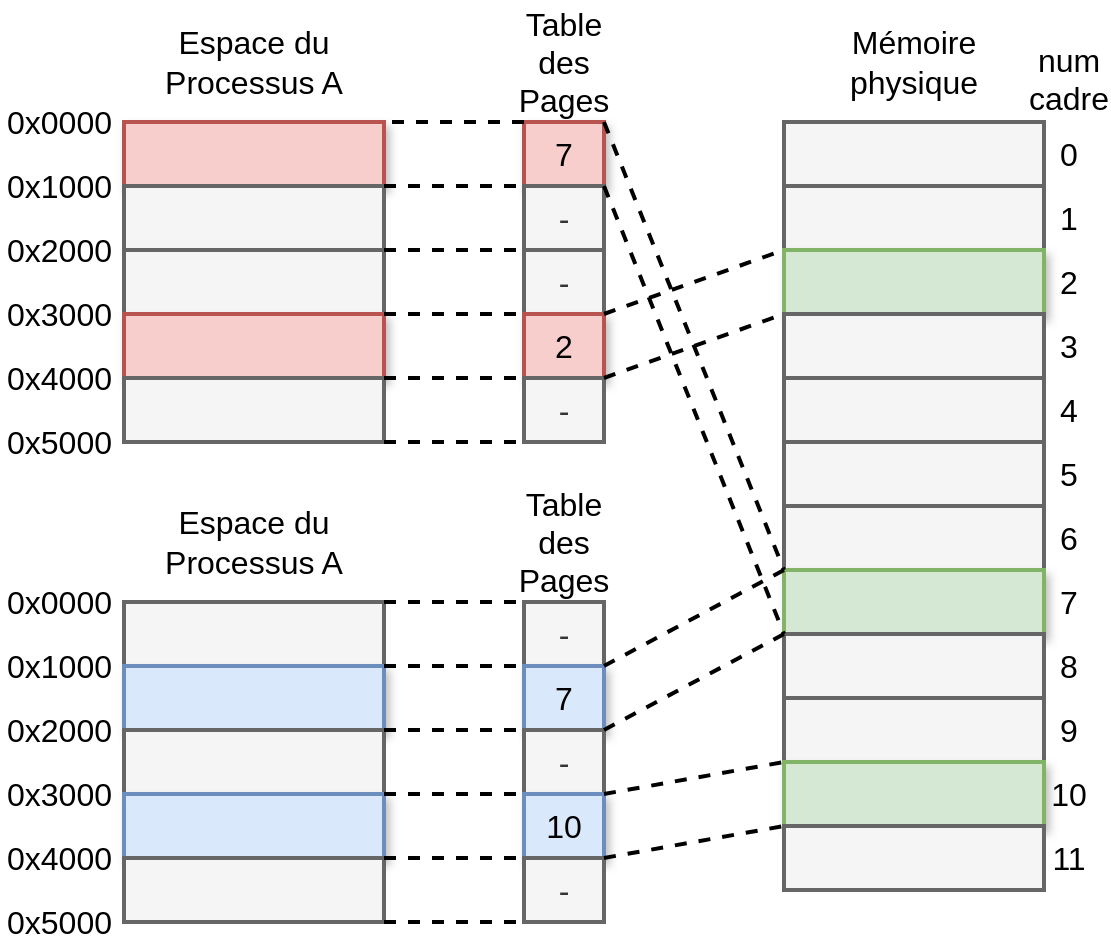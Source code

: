 <mxfile version="27.0.9">
  <diagram name="Page-1" id="-_VZkfW9rMIznKhrZrfE">
    <mxGraphModel dx="1042" dy="639" grid="1" gridSize="10" guides="1" tooltips="1" connect="1" arrows="1" fold="1" page="1" pageScale="1" pageWidth="850" pageHeight="1100" math="0" shadow="0">
      <root>
        <mxCell id="0" />
        <mxCell id="1" parent="0" />
        <mxCell id="zNZISt4Ljxx41KLlrWgS-259" value="" style="shape=table;startSize=0;container=1;collapsible=0;childLayout=tableLayout;fontSize=16;strokeColor=none;fillColor=none;strokeWidth=2;swimlaneLine=1;perimeterSpacing=0;rowLines=0;columnLines=0;swimlaneHead=1;" vertex="1" parent="1">
          <mxGeometry x="440" y="110" width="155" height="444" as="geometry" />
        </mxCell>
        <mxCell id="zNZISt4Ljxx41KLlrWgS-260" value="" style="shape=tableRow;horizontal=0;startSize=0;swimlaneHead=0;swimlaneBody=0;strokeColor=inherit;top=0;left=0;bottom=0;right=0;collapsible=0;dropTarget=0;fillColor=none;points=[[0,0.5],[1,0.5]];portConstraint=eastwest;fontSize=16;" vertex="1" parent="zNZISt4Ljxx41KLlrWgS-259">
          <mxGeometry width="155" height="60" as="geometry" />
        </mxCell>
        <mxCell id="zNZISt4Ljxx41KLlrWgS-262" value="Mémoire physique" style="shape=partialRectangle;html=1;whiteSpace=wrap;connectable=0;strokeColor=inherit;overflow=visible;fillColor=none;top=1;left=1;bottom=1;right=1;pointerEvents=1;fontSize=16;strokeWidth=2;verticalAlign=middle;" vertex="1" parent="zNZISt4Ljxx41KLlrWgS-260">
          <mxGeometry width="130" height="60" as="geometry">
            <mxRectangle width="130" height="60" as="alternateBounds" />
          </mxGeometry>
        </mxCell>
        <mxCell id="zNZISt4Ljxx41KLlrWgS-278" value="num cadre" style="shape=partialRectangle;html=1;whiteSpace=wrap;connectable=0;strokeColor=inherit;overflow=visible;fillColor=none;top=1;left=1;bottom=1;right=1;pointerEvents=1;fontSize=16;strokeWidth=2;verticalAlign=bottom;" vertex="1" parent="zNZISt4Ljxx41KLlrWgS-260">
          <mxGeometry x="130" width="25" height="60" as="geometry">
            <mxRectangle width="25" height="60" as="alternateBounds" />
          </mxGeometry>
        </mxCell>
        <mxCell id="zNZISt4Ljxx41KLlrWgS-263" value="" style="shape=tableRow;horizontal=0;startSize=0;swimlaneHead=0;swimlaneBody=0;strokeColor=inherit;top=0;left=0;bottom=0;right=0;collapsible=0;dropTarget=0;fillColor=none;portConstraint=eastwest;fontSize=16;swimlaneFillColor=none;points=[[0,0,0,0,0],[0,0.5,0,0,0],[0,1,0,0,0],[0.5,0,0,0,0],[0.5,1,0,0,0],[1,0,0,0,0],[1,0.5,0,0,0],[1,1,0,0,0]];" vertex="1" parent="zNZISt4Ljxx41KLlrWgS-259">
          <mxGeometry y="60" width="155" height="32" as="geometry" />
        </mxCell>
        <mxCell id="zNZISt4Ljxx41KLlrWgS-265" value="" style="shape=partialRectangle;html=1;whiteSpace=wrap;connectable=0;strokeColor=#666666;overflow=hidden;fillColor=#f5f5f5;top=1;left=1;bottom=1;right=1;pointerEvents=1;fontSize=16;strokeWidth=2;fontColor=#333333;" vertex="1" parent="zNZISt4Ljxx41KLlrWgS-263">
          <mxGeometry width="130" height="32" as="geometry">
            <mxRectangle width="130" height="32" as="alternateBounds" />
          </mxGeometry>
        </mxCell>
        <mxCell id="zNZISt4Ljxx41KLlrWgS-279" value="0" style="shape=partialRectangle;html=1;whiteSpace=wrap;connectable=0;strokeColor=inherit;overflow=hidden;fillColor=none;top=1;left=1;bottom=1;right=1;pointerEvents=1;fontSize=16;strokeWidth=2;" vertex="1" parent="zNZISt4Ljxx41KLlrWgS-263">
          <mxGeometry x="130" width="25" height="32" as="geometry">
            <mxRectangle width="25" height="32" as="alternateBounds" />
          </mxGeometry>
        </mxCell>
        <mxCell id="zNZISt4Ljxx41KLlrWgS-266" style="shape=tableRow;horizontal=0;startSize=0;swimlaneHead=0;swimlaneBody=0;strokeColor=inherit;top=0;left=0;bottom=0;right=0;collapsible=0;dropTarget=0;fillColor=none;portConstraint=eastwest;fontSize=16;swimlaneFillColor=none;points=[[0,0,0,0,0],[0,0.5,0,0,0],[0,1,0,0,0],[0.5,0,0,0,0],[0.5,1,0,0,0],[1,0,0,0,0],[1,0.5,0,0,0],[1,1,0,0,0]];" vertex="1" parent="zNZISt4Ljxx41KLlrWgS-259">
          <mxGeometry y="92" width="155" height="32" as="geometry" />
        </mxCell>
        <mxCell id="zNZISt4Ljxx41KLlrWgS-268" style="shape=partialRectangle;html=1;whiteSpace=wrap;connectable=0;strokeColor=#666666;overflow=hidden;fillColor=#f5f5f5;top=1;left=1;bottom=1;right=1;pointerEvents=1;fontSize=16;strokeWidth=2;fontColor=#333333;" vertex="1" parent="zNZISt4Ljxx41KLlrWgS-266">
          <mxGeometry width="130" height="32" as="geometry">
            <mxRectangle width="130" height="32" as="alternateBounds" />
          </mxGeometry>
        </mxCell>
        <mxCell id="zNZISt4Ljxx41KLlrWgS-280" value="1" style="shape=partialRectangle;html=1;whiteSpace=wrap;connectable=0;strokeColor=inherit;overflow=hidden;fillColor=none;top=1;left=1;bottom=1;right=1;pointerEvents=1;fontSize=16;strokeWidth=2;" vertex="1" parent="zNZISt4Ljxx41KLlrWgS-266">
          <mxGeometry x="130" width="25" height="32" as="geometry">
            <mxRectangle width="25" height="32" as="alternateBounds" />
          </mxGeometry>
        </mxCell>
        <mxCell id="zNZISt4Ljxx41KLlrWgS-269" style="shape=tableRow;horizontal=0;startSize=0;swimlaneHead=0;swimlaneBody=0;strokeColor=inherit;top=0;left=0;bottom=0;right=0;collapsible=0;dropTarget=0;fillColor=none;portConstraint=eastwest;fontSize=16;swimlaneFillColor=none;points=[[0,0,0,0,0],[0,0.5,0,0,0],[0,1,0,0,0],[0.5,0,0,0,0],[0.5,1,0,0,0],[1,0,0,0,0],[1,0.5,0,0,0],[1,1,0,0,0]];" vertex="1" parent="zNZISt4Ljxx41KLlrWgS-259">
          <mxGeometry y="124" width="155" height="32" as="geometry" />
        </mxCell>
        <mxCell id="zNZISt4Ljxx41KLlrWgS-271" style="shape=partialRectangle;html=1;whiteSpace=wrap;connectable=0;strokeColor=#82b366;overflow=hidden;fillColor=#d5e8d4;top=1;left=1;bottom=1;right=1;pointerEvents=1;fontSize=16;strokeWidth=2;shadow=1;" vertex="1" parent="zNZISt4Ljxx41KLlrWgS-269">
          <mxGeometry width="130" height="32" as="geometry">
            <mxRectangle width="130" height="32" as="alternateBounds" />
          </mxGeometry>
        </mxCell>
        <mxCell id="zNZISt4Ljxx41KLlrWgS-281" value="2" style="shape=partialRectangle;html=1;whiteSpace=wrap;connectable=0;strokeColor=inherit;overflow=hidden;fillColor=none;top=1;left=1;bottom=1;right=1;pointerEvents=1;fontSize=16;strokeWidth=2;" vertex="1" parent="zNZISt4Ljxx41KLlrWgS-269">
          <mxGeometry x="130" width="25" height="32" as="geometry">
            <mxRectangle width="25" height="32" as="alternateBounds" />
          </mxGeometry>
        </mxCell>
        <mxCell id="zNZISt4Ljxx41KLlrWgS-272" style="shape=tableRow;horizontal=0;startSize=0;swimlaneHead=0;swimlaneBody=0;strokeColor=inherit;top=0;left=0;bottom=0;right=0;collapsible=0;dropTarget=0;fillColor=none;portConstraint=eastwest;fontSize=16;swimlaneFillColor=none;points=[[0,0,0,0,0],[0,0.5,0,0,0],[0,1,0,0,0],[0.5,0,0,0,0],[0.5,1,0,0,0],[1,0,0,0,0],[1,0.5,0,0,0],[1,1,0,0,0]];" vertex="1" parent="zNZISt4Ljxx41KLlrWgS-259">
          <mxGeometry y="156" width="155" height="32" as="geometry" />
        </mxCell>
        <mxCell id="zNZISt4Ljxx41KLlrWgS-274" style="shape=partialRectangle;html=1;whiteSpace=wrap;connectable=0;strokeColor=#666666;overflow=hidden;fillColor=#f5f5f5;top=1;left=1;bottom=1;right=1;pointerEvents=1;fontSize=16;strokeWidth=2;fontColor=#333333;" vertex="1" parent="zNZISt4Ljxx41KLlrWgS-272">
          <mxGeometry width="130" height="32" as="geometry">
            <mxRectangle width="130" height="32" as="alternateBounds" />
          </mxGeometry>
        </mxCell>
        <mxCell id="zNZISt4Ljxx41KLlrWgS-282" value="3" style="shape=partialRectangle;html=1;whiteSpace=wrap;connectable=0;strokeColor=inherit;overflow=hidden;fillColor=none;top=1;left=1;bottom=1;right=1;pointerEvents=1;fontSize=16;strokeWidth=2;" vertex="1" parent="zNZISt4Ljxx41KLlrWgS-272">
          <mxGeometry x="130" width="25" height="32" as="geometry">
            <mxRectangle width="25" height="32" as="alternateBounds" />
          </mxGeometry>
        </mxCell>
        <mxCell id="zNZISt4Ljxx41KLlrWgS-296" style="shape=tableRow;horizontal=0;startSize=0;swimlaneHead=0;swimlaneBody=0;strokeColor=inherit;top=0;left=0;bottom=0;right=0;collapsible=0;dropTarget=0;fillColor=none;portConstraint=eastwest;fontSize=16;swimlaneFillColor=none;points=[[0,0,0,0,0],[0,0.5,0,0,0],[0,1,0,0,0],[0.5,0,0,0,0],[0.5,1,0,0,0],[1,0,0,0,0],[1,0.5,0,0,0],[1,1,0,0,0]];" vertex="1" parent="zNZISt4Ljxx41KLlrWgS-259">
          <mxGeometry y="188" width="155" height="32" as="geometry" />
        </mxCell>
        <mxCell id="zNZISt4Ljxx41KLlrWgS-297" style="shape=partialRectangle;html=1;whiteSpace=wrap;connectable=0;strokeColor=#666666;overflow=hidden;fillColor=#f5f5f5;top=1;left=1;bottom=1;right=1;pointerEvents=1;fontSize=16;strokeWidth=2;fontColor=#333333;" vertex="1" parent="zNZISt4Ljxx41KLlrWgS-296">
          <mxGeometry width="130" height="32" as="geometry">
            <mxRectangle width="130" height="32" as="alternateBounds" />
          </mxGeometry>
        </mxCell>
        <mxCell id="zNZISt4Ljxx41KLlrWgS-298" value="4" style="shape=partialRectangle;html=1;whiteSpace=wrap;connectable=0;strokeColor=inherit;overflow=hidden;fillColor=none;top=1;left=1;bottom=1;right=1;pointerEvents=1;fontSize=16;strokeWidth=2;" vertex="1" parent="zNZISt4Ljxx41KLlrWgS-296">
          <mxGeometry x="130" width="25" height="32" as="geometry">
            <mxRectangle width="25" height="32" as="alternateBounds" />
          </mxGeometry>
        </mxCell>
        <mxCell id="zNZISt4Ljxx41KLlrWgS-293" style="shape=tableRow;horizontal=0;startSize=0;swimlaneHead=0;swimlaneBody=0;strokeColor=inherit;top=0;left=0;bottom=0;right=0;collapsible=0;dropTarget=0;fillColor=none;portConstraint=eastwest;fontSize=16;swimlaneFillColor=none;points=[[0,0,0,0,0],[0,0.5,0,0,0],[0,1,0,0,0],[0.5,0,0,0,0],[0.5,1,0,0,0],[1,0,0,0,0],[1,0.5,0,0,0],[1,1,0,0,0]];" vertex="1" parent="zNZISt4Ljxx41KLlrWgS-259">
          <mxGeometry y="220" width="155" height="32" as="geometry" />
        </mxCell>
        <mxCell id="zNZISt4Ljxx41KLlrWgS-294" style="shape=partialRectangle;html=1;whiteSpace=wrap;connectable=0;strokeColor=#666666;overflow=hidden;fillColor=#f5f5f5;top=1;left=1;bottom=1;right=1;pointerEvents=1;fontSize=16;strokeWidth=2;fontColor=#333333;" vertex="1" parent="zNZISt4Ljxx41KLlrWgS-293">
          <mxGeometry width="130" height="32" as="geometry">
            <mxRectangle width="130" height="32" as="alternateBounds" />
          </mxGeometry>
        </mxCell>
        <mxCell id="zNZISt4Ljxx41KLlrWgS-295" value="5" style="shape=partialRectangle;html=1;whiteSpace=wrap;connectable=0;strokeColor=inherit;overflow=hidden;fillColor=none;top=1;left=1;bottom=1;right=1;pointerEvents=1;fontSize=16;strokeWidth=2;" vertex="1" parent="zNZISt4Ljxx41KLlrWgS-293">
          <mxGeometry x="130" width="25" height="32" as="geometry">
            <mxRectangle width="25" height="32" as="alternateBounds" />
          </mxGeometry>
        </mxCell>
        <mxCell id="zNZISt4Ljxx41KLlrWgS-290" style="shape=tableRow;horizontal=0;startSize=0;swimlaneHead=0;swimlaneBody=0;strokeColor=inherit;top=0;left=0;bottom=0;right=0;collapsible=0;dropTarget=0;fillColor=none;portConstraint=eastwest;fontSize=16;swimlaneFillColor=none;points=[[0,0,0,0,0],[0,0.5,0,0,0],[0,1,0,0,0],[0.5,0,0,0,0],[0.5,1,0,0,0],[1,0,0,0,0],[1,0.5,0,0,0],[1,1,0,0,0]];" vertex="1" parent="zNZISt4Ljxx41KLlrWgS-259">
          <mxGeometry y="252" width="155" height="32" as="geometry" />
        </mxCell>
        <mxCell id="zNZISt4Ljxx41KLlrWgS-291" style="shape=partialRectangle;html=1;whiteSpace=wrap;connectable=0;strokeColor=#666666;overflow=hidden;fillColor=#f5f5f5;top=1;left=1;bottom=1;right=1;pointerEvents=1;fontSize=16;strokeWidth=2;fontColor=#333333;" vertex="1" parent="zNZISt4Ljxx41KLlrWgS-290">
          <mxGeometry width="130" height="32" as="geometry">
            <mxRectangle width="130" height="32" as="alternateBounds" />
          </mxGeometry>
        </mxCell>
        <mxCell id="zNZISt4Ljxx41KLlrWgS-292" value="6" style="shape=partialRectangle;html=1;whiteSpace=wrap;connectable=0;strokeColor=inherit;overflow=hidden;fillColor=none;top=1;left=1;bottom=1;right=1;pointerEvents=1;fontSize=16;strokeWidth=2;" vertex="1" parent="zNZISt4Ljxx41KLlrWgS-290">
          <mxGeometry x="130" width="25" height="32" as="geometry">
            <mxRectangle width="25" height="32" as="alternateBounds" />
          </mxGeometry>
        </mxCell>
        <mxCell id="zNZISt4Ljxx41KLlrWgS-287" style="shape=tableRow;horizontal=0;startSize=0;swimlaneHead=0;swimlaneBody=0;strokeColor=inherit;top=0;left=0;bottom=0;right=0;collapsible=0;dropTarget=0;fillColor=none;portConstraint=eastwest;fontSize=16;swimlaneFillColor=none;points=[[0,0,0,0,0],[0,0.5,0,0,0],[0,1,0,0,0],[0.5,0,0,0,0],[0.5,1,0,0,0],[1,0,0,0,0],[1,0.5,0,0,0],[1,1,0,0,0]];" vertex="1" parent="zNZISt4Ljxx41KLlrWgS-259">
          <mxGeometry y="284" width="155" height="32" as="geometry" />
        </mxCell>
        <mxCell id="zNZISt4Ljxx41KLlrWgS-288" style="shape=partialRectangle;html=1;whiteSpace=wrap;connectable=0;strokeColor=#82b366;overflow=hidden;fillColor=#d5e8d4;top=1;left=1;bottom=1;right=1;pointerEvents=1;fontSize=16;strokeWidth=2;shadow=1;" vertex="1" parent="zNZISt4Ljxx41KLlrWgS-287">
          <mxGeometry width="130" height="32" as="geometry">
            <mxRectangle width="130" height="32" as="alternateBounds" />
          </mxGeometry>
        </mxCell>
        <mxCell id="zNZISt4Ljxx41KLlrWgS-289" value="7" style="shape=partialRectangle;html=1;whiteSpace=wrap;connectable=0;strokeColor=inherit;overflow=hidden;fillColor=none;top=1;left=1;bottom=1;right=1;pointerEvents=1;fontSize=16;strokeWidth=2;" vertex="1" parent="zNZISt4Ljxx41KLlrWgS-287">
          <mxGeometry x="130" width="25" height="32" as="geometry">
            <mxRectangle width="25" height="32" as="alternateBounds" />
          </mxGeometry>
        </mxCell>
        <mxCell id="zNZISt4Ljxx41KLlrWgS-284" style="shape=tableRow;horizontal=0;startSize=0;swimlaneHead=0;swimlaneBody=0;strokeColor=inherit;top=0;left=0;bottom=0;right=0;collapsible=0;dropTarget=0;fillColor=none;portConstraint=eastwest;fontSize=16;swimlaneFillColor=none;points=[[0,0,0,0,0],[0,0.5,0,0,0],[0,1,0,0,0],[0.5,0,0,0,0],[0.5,1,0,0,0],[1,0,0,0,0],[1,0.5,0,0,0],[1,1,0,0,0]];" vertex="1" parent="zNZISt4Ljxx41KLlrWgS-259">
          <mxGeometry y="316" width="155" height="32" as="geometry" />
        </mxCell>
        <mxCell id="zNZISt4Ljxx41KLlrWgS-285" style="shape=partialRectangle;html=1;whiteSpace=wrap;connectable=0;strokeColor=#666666;overflow=hidden;fillColor=#f5f5f5;top=1;left=1;bottom=1;right=1;pointerEvents=1;fontSize=16;strokeWidth=2;fontColor=#333333;" vertex="1" parent="zNZISt4Ljxx41KLlrWgS-284">
          <mxGeometry width="130" height="32" as="geometry">
            <mxRectangle width="130" height="32" as="alternateBounds" />
          </mxGeometry>
        </mxCell>
        <mxCell id="zNZISt4Ljxx41KLlrWgS-286" value="8" style="shape=partialRectangle;html=1;whiteSpace=wrap;connectable=0;strokeColor=inherit;overflow=hidden;fillColor=none;top=1;left=1;bottom=1;right=1;pointerEvents=1;fontSize=16;strokeWidth=2;" vertex="1" parent="zNZISt4Ljxx41KLlrWgS-284">
          <mxGeometry x="130" width="25" height="32" as="geometry">
            <mxRectangle width="25" height="32" as="alternateBounds" />
          </mxGeometry>
        </mxCell>
        <mxCell id="zNZISt4Ljxx41KLlrWgS-275" style="shape=tableRow;horizontal=0;startSize=0;swimlaneHead=0;swimlaneBody=0;strokeColor=inherit;top=0;left=0;bottom=0;right=0;collapsible=0;dropTarget=0;fillColor=none;portConstraint=eastwest;fontSize=16;swimlaneFillColor=none;points=[[0,0,0,0,0],[0,0.5,0,0,0],[0,1,0,0,0],[0.5,0,0,0,0],[0.5,1,0,0,0],[1,0,0,0,0],[1,0.5,0,0,0],[1,1,0,0,0]];" vertex="1" parent="zNZISt4Ljxx41KLlrWgS-259">
          <mxGeometry y="348" width="155" height="32" as="geometry" />
        </mxCell>
        <mxCell id="zNZISt4Ljxx41KLlrWgS-277" style="shape=partialRectangle;html=1;whiteSpace=wrap;connectable=0;strokeColor=#666666;overflow=hidden;fillColor=#f5f5f5;top=1;left=1;bottom=1;right=1;pointerEvents=1;fontSize=16;strokeWidth=2;fontColor=#333333;" vertex="1" parent="zNZISt4Ljxx41KLlrWgS-275">
          <mxGeometry width="130" height="32" as="geometry">
            <mxRectangle width="130" height="32" as="alternateBounds" />
          </mxGeometry>
        </mxCell>
        <mxCell id="zNZISt4Ljxx41KLlrWgS-283" value="9" style="shape=partialRectangle;html=1;whiteSpace=wrap;connectable=0;strokeColor=inherit;overflow=hidden;fillColor=none;top=1;left=1;bottom=1;right=1;pointerEvents=1;fontSize=16;strokeWidth=2;" vertex="1" parent="zNZISt4Ljxx41KLlrWgS-275">
          <mxGeometry x="130" width="25" height="32" as="geometry">
            <mxRectangle width="25" height="32" as="alternateBounds" />
          </mxGeometry>
        </mxCell>
        <mxCell id="zNZISt4Ljxx41KLlrWgS-305" style="shape=tableRow;horizontal=0;startSize=0;swimlaneHead=0;swimlaneBody=0;strokeColor=inherit;top=0;left=0;bottom=0;right=0;collapsible=0;dropTarget=0;fillColor=none;portConstraint=eastwest;fontSize=16;swimlaneFillColor=none;points=[[0,0,0,0,0],[0,0.5,0,0,0],[0,1,0,0,0],[0.5,0,0,0,0],[0.5,1,0,0,0],[1,0,0,0,0],[1,0.5,0,0,0],[1,1,0,0,0]];" vertex="1" parent="zNZISt4Ljxx41KLlrWgS-259">
          <mxGeometry y="380" width="155" height="32" as="geometry" />
        </mxCell>
        <mxCell id="zNZISt4Ljxx41KLlrWgS-306" style="shape=partialRectangle;html=1;whiteSpace=wrap;connectable=0;strokeColor=#82b366;overflow=hidden;fillColor=#d5e8d4;top=1;left=1;bottom=1;right=1;pointerEvents=1;fontSize=16;strokeWidth=2;shadow=1;" vertex="1" parent="zNZISt4Ljxx41KLlrWgS-305">
          <mxGeometry width="130" height="32" as="geometry">
            <mxRectangle width="130" height="32" as="alternateBounds" />
          </mxGeometry>
        </mxCell>
        <mxCell id="zNZISt4Ljxx41KLlrWgS-307" value="10" style="shape=partialRectangle;html=1;whiteSpace=wrap;connectable=0;strokeColor=inherit;overflow=hidden;fillColor=none;top=1;left=1;bottom=1;right=1;pointerEvents=1;fontSize=16;strokeWidth=2;" vertex="1" parent="zNZISt4Ljxx41KLlrWgS-305">
          <mxGeometry x="130" width="25" height="32" as="geometry">
            <mxRectangle width="25" height="32" as="alternateBounds" />
          </mxGeometry>
        </mxCell>
        <mxCell id="zNZISt4Ljxx41KLlrWgS-302" style="shape=tableRow;horizontal=0;startSize=0;swimlaneHead=0;swimlaneBody=0;strokeColor=inherit;top=0;left=0;bottom=0;right=0;collapsible=0;dropTarget=0;fillColor=none;portConstraint=eastwest;fontSize=16;swimlaneFillColor=none;points=[[0,0,0,0,0],[0,0.5,0,0,0],[0,1,0,0,0],[0.5,0,0,0,0],[0.5,1,0,0,0],[1,0,0,0,0],[1,0.5,0,0,0],[1,1,0,0,0]];" vertex="1" parent="zNZISt4Ljxx41KLlrWgS-259">
          <mxGeometry y="412" width="155" height="32" as="geometry" />
        </mxCell>
        <mxCell id="zNZISt4Ljxx41KLlrWgS-303" style="shape=partialRectangle;html=1;whiteSpace=wrap;connectable=0;strokeColor=#666666;overflow=hidden;fillColor=#f5f5f5;top=1;left=1;bottom=1;right=1;pointerEvents=1;fontSize=16;strokeWidth=2;fontColor=#333333;" vertex="1" parent="zNZISt4Ljxx41KLlrWgS-302">
          <mxGeometry width="130" height="32" as="geometry">
            <mxRectangle width="130" height="32" as="alternateBounds" />
          </mxGeometry>
        </mxCell>
        <mxCell id="zNZISt4Ljxx41KLlrWgS-304" value="11" style="shape=partialRectangle;html=1;whiteSpace=wrap;connectable=0;strokeColor=inherit;overflow=hidden;fillColor=none;top=1;left=1;bottom=1;right=1;pointerEvents=1;fontSize=16;strokeWidth=2;" vertex="1" parent="zNZISt4Ljxx41KLlrWgS-302">
          <mxGeometry x="130" width="25" height="32" as="geometry">
            <mxRectangle width="25" height="32" as="alternateBounds" />
          </mxGeometry>
        </mxCell>
        <mxCell id="zNZISt4Ljxx41KLlrWgS-308" value="" style="shape=table;startSize=0;container=1;collapsible=0;childLayout=tableLayout;fontSize=16;strokeColor=none;fillColor=default;strokeWidth=2;swimlaneLine=1;perimeterSpacing=0;rowLines=0;columnLines=0;swimlaneHead=1;fillStyle=cross-hatch;" vertex="1" parent="1">
          <mxGeometry x="50" y="350" width="190" height="220" as="geometry" />
        </mxCell>
        <mxCell id="zNZISt4Ljxx41KLlrWgS-309" value="" style="shape=tableRow;horizontal=0;startSize=0;swimlaneHead=0;swimlaneBody=0;strokeColor=inherit;top=0;left=0;bottom=0;right=0;collapsible=0;dropTarget=0;fillColor=none;points=[[0,0.5],[1,0.5]];portConstraint=eastwest;fontSize=16;" vertex="1" parent="zNZISt4Ljxx41KLlrWgS-308">
          <mxGeometry width="190" height="60" as="geometry" />
        </mxCell>
        <mxCell id="zNZISt4Ljxx41KLlrWgS-310" value="0x0000" style="shape=partialRectangle;html=1;whiteSpace=wrap;connectable=0;strokeColor=inherit;overflow=hidden;fillColor=none;top=1;left=1;bottom=1;right=1;pointerEvents=1;fontSize=16;strokeWidth=12;shadow=0;expand=1;verticalAlign=bottom;align=right;spacingBottom=-10;spacing=0;spacingRight=6;" vertex="1" parent="zNZISt4Ljxx41KLlrWgS-309">
          <mxGeometry width="60" height="60" as="geometry">
            <mxRectangle width="60" height="60" as="alternateBounds" />
          </mxGeometry>
        </mxCell>
        <mxCell id="zNZISt4Ljxx41KLlrWgS-311" value="Espace du Processus A" style="shape=partialRectangle;html=1;whiteSpace=wrap;connectable=0;strokeColor=inherit;overflow=visible;fillColor=none;top=1;left=1;bottom=1;right=1;pointerEvents=1;fontSize=16;strokeWidth=2;verticalAlign=middle;" vertex="1" parent="zNZISt4Ljxx41KLlrWgS-309">
          <mxGeometry x="60" width="130" height="60" as="geometry">
            <mxRectangle width="130" height="60" as="alternateBounds" />
          </mxGeometry>
        </mxCell>
        <mxCell id="zNZISt4Ljxx41KLlrWgS-312" value="" style="shape=tableRow;horizontal=0;startSize=0;swimlaneHead=0;swimlaneBody=0;strokeColor=inherit;top=0;left=0;bottom=0;right=0;collapsible=0;dropTarget=0;fillColor=none;portConstraint=eastwest;fontSize=16;swimlaneFillColor=none;points=[[0,0,0,0,0],[0,0.5,0,0,0],[0,1,0,0,0],[0.5,0,0,0,0],[0.5,1,0,0,0],[1,0,0,0,0],[1,0.5,0,0,0],[1,1,0,0,0]];" vertex="1" parent="zNZISt4Ljxx41KLlrWgS-308">
          <mxGeometry y="60" width="190" height="32" as="geometry" />
        </mxCell>
        <mxCell id="zNZISt4Ljxx41KLlrWgS-313" value="0x1000" style="shape=partialRectangle;html=1;whiteSpace=wrap;connectable=0;strokeColor=default;overflow=hidden;fillColor=none;top=0;left=0;bottom=0;right=0;pointerEvents=1;fontSize=16;strokeWidth=3;align=right;verticalAlign=bottom;spacing=0;spacingRight=6;spacingBottom=-10;" vertex="1" parent="zNZISt4Ljxx41KLlrWgS-312">
          <mxGeometry width="60" height="32" as="geometry">
            <mxRectangle width="60" height="32" as="alternateBounds" />
          </mxGeometry>
        </mxCell>
        <mxCell id="zNZISt4Ljxx41KLlrWgS-314" value="" style="shape=partialRectangle;html=1;whiteSpace=wrap;connectable=0;strokeColor=#666666;overflow=hidden;fillColor=#f5f5f5;top=1;left=1;bottom=1;right=1;pointerEvents=1;fontSize=16;strokeWidth=2;fontColor=#333333;" vertex="1" parent="zNZISt4Ljxx41KLlrWgS-312">
          <mxGeometry x="60" width="130" height="32" as="geometry">
            <mxRectangle width="130" height="32" as="alternateBounds" />
          </mxGeometry>
        </mxCell>
        <mxCell id="zNZISt4Ljxx41KLlrWgS-315" style="shape=tableRow;horizontal=0;startSize=0;swimlaneHead=0;swimlaneBody=0;strokeColor=inherit;top=0;left=0;bottom=0;right=0;collapsible=0;dropTarget=0;fillColor=none;portConstraint=eastwest;fontSize=16;swimlaneFillColor=none;points=[[0,0,0,0,0],[0,0.5,0,0,0],[0,1,0,0,0],[0.5,0,0,0,0],[0.5,1,0,0,0],[1,0,0,0,0],[1,0.5,0,0,0],[1,1,0,0,0]];" vertex="1" parent="zNZISt4Ljxx41KLlrWgS-308">
          <mxGeometry y="92" width="190" height="32" as="geometry" />
        </mxCell>
        <mxCell id="zNZISt4Ljxx41KLlrWgS-316" value="0x2000" style="shape=partialRectangle;html=1;whiteSpace=wrap;connectable=0;strokeColor=default;overflow=hidden;fillColor=none;top=0;left=0;bottom=0;right=0;pointerEvents=1;fontSize=16;strokeWidth=3;align=right;verticalAlign=bottom;spacing=0;spacingRight=6;spacingBottom=-10;" vertex="1" parent="zNZISt4Ljxx41KLlrWgS-315">
          <mxGeometry width="60" height="32" as="geometry">
            <mxRectangle width="60" height="32" as="alternateBounds" />
          </mxGeometry>
        </mxCell>
        <mxCell id="zNZISt4Ljxx41KLlrWgS-317" style="shape=partialRectangle;html=1;whiteSpace=wrap;connectable=0;strokeColor=#6c8ebf;overflow=hidden;fillColor=#dae8fc;top=1;left=1;bottom=1;right=1;pointerEvents=1;fontSize=16;strokeWidth=2;fillStyle=auto;comic=0;shadow=1;" vertex="1" parent="zNZISt4Ljxx41KLlrWgS-315">
          <mxGeometry x="60" width="130" height="32" as="geometry">
            <mxRectangle width="130" height="32" as="alternateBounds" />
          </mxGeometry>
        </mxCell>
        <mxCell id="zNZISt4Ljxx41KLlrWgS-318" style="shape=tableRow;horizontal=0;startSize=0;swimlaneHead=0;swimlaneBody=0;strokeColor=inherit;top=0;left=0;bottom=0;right=0;collapsible=0;dropTarget=0;fillColor=none;portConstraint=eastwest;fontSize=16;swimlaneFillColor=none;points=[[0,0,0,0,0],[0,0.5,0,0,0],[0,1,0,0,0],[0.5,0,0,0,0],[0.5,1,0,0,0],[1,0,0,0,0],[1,0.5,0,0,0],[1,1,0,0,0]];" vertex="1" parent="zNZISt4Ljxx41KLlrWgS-308">
          <mxGeometry y="124" width="190" height="32" as="geometry" />
        </mxCell>
        <mxCell id="zNZISt4Ljxx41KLlrWgS-319" value="0x3000" style="shape=partialRectangle;html=1;whiteSpace=wrap;connectable=0;strokeColor=default;overflow=hidden;fillColor=none;top=0;left=0;bottom=0;right=0;pointerEvents=1;fontSize=16;strokeWidth=3;align=right;verticalAlign=bottom;spacing=0;spacingRight=6;spacingBottom=-10;" vertex="1" parent="zNZISt4Ljxx41KLlrWgS-318">
          <mxGeometry width="60" height="32" as="geometry">
            <mxRectangle width="60" height="32" as="alternateBounds" />
          </mxGeometry>
        </mxCell>
        <mxCell id="zNZISt4Ljxx41KLlrWgS-320" style="shape=partialRectangle;html=1;whiteSpace=wrap;connectable=0;strokeColor=#666666;overflow=hidden;fillColor=#f5f5f5;top=1;left=1;bottom=1;right=1;pointerEvents=1;fontSize=16;strokeWidth=2;fontColor=#333333;" vertex="1" parent="zNZISt4Ljxx41KLlrWgS-318">
          <mxGeometry x="60" width="130" height="32" as="geometry">
            <mxRectangle width="130" height="32" as="alternateBounds" />
          </mxGeometry>
        </mxCell>
        <mxCell id="zNZISt4Ljxx41KLlrWgS-321" style="shape=tableRow;horizontal=0;startSize=0;swimlaneHead=0;swimlaneBody=0;strokeColor=inherit;top=0;left=0;bottom=0;right=0;collapsible=0;dropTarget=0;fillColor=none;portConstraint=eastwest;fontSize=16;swimlaneFillColor=none;points=[[0,0,0,0,0],[0,0.5,0,0,0],[0,1,0,0,0],[0.5,0,0,0,0],[0.5,1,0,0,0],[1,0,0,0,0],[1,0.5,0,0,0],[1,1,0,0,0]];" vertex="1" parent="zNZISt4Ljxx41KLlrWgS-308">
          <mxGeometry y="156" width="190" height="32" as="geometry" />
        </mxCell>
        <mxCell id="zNZISt4Ljxx41KLlrWgS-322" value="0x4000" style="shape=partialRectangle;html=1;whiteSpace=wrap;connectable=0;strokeColor=default;overflow=hidden;fillColor=none;top=0;left=0;bottom=0;right=0;pointerEvents=1;fontSize=16;strokeWidth=3;align=right;verticalAlign=bottom;spacing=0;spacingRight=6;spacingBottom=-10;" vertex="1" parent="zNZISt4Ljxx41KLlrWgS-321">
          <mxGeometry width="60" height="32" as="geometry">
            <mxRectangle width="60" height="32" as="alternateBounds" />
          </mxGeometry>
        </mxCell>
        <mxCell id="zNZISt4Ljxx41KLlrWgS-323" style="shape=partialRectangle;html=1;whiteSpace=wrap;connectable=0;strokeColor=#6c8ebf;overflow=hidden;fillColor=#dae8fc;top=1;left=1;bottom=1;right=1;pointerEvents=1;fontSize=16;strokeWidth=2;shadow=1;" vertex="1" parent="zNZISt4Ljxx41KLlrWgS-321">
          <mxGeometry x="60" width="130" height="32" as="geometry">
            <mxRectangle width="130" height="32" as="alternateBounds" />
          </mxGeometry>
        </mxCell>
        <mxCell id="zNZISt4Ljxx41KLlrWgS-324" style="shape=tableRow;horizontal=0;startSize=0;swimlaneHead=0;swimlaneBody=0;strokeColor=inherit;top=0;left=0;bottom=0;right=0;collapsible=0;dropTarget=0;fillColor=none;portConstraint=eastwest;fontSize=16;swimlaneFillColor=none;points=[[0,0,0,0,0],[0,0.5,0,0,0],[0,1,0,0,0],[0.5,0,0,0,0],[0.5,1,0,0,0],[1,0,0,0,0],[1,0.5,0,0,0],[1,1,0,0,0]];" vertex="1" parent="zNZISt4Ljxx41KLlrWgS-308">
          <mxGeometry y="188" width="190" height="32" as="geometry" />
        </mxCell>
        <mxCell id="zNZISt4Ljxx41KLlrWgS-325" value="0x5000" style="shape=partialRectangle;html=1;whiteSpace=wrap;connectable=0;strokeColor=default;overflow=hidden;fillColor=none;top=0;left=0;bottom=0;right=0;pointerEvents=1;fontSize=16;strokeWidth=3;align=right;verticalAlign=bottom;spacing=0;spacingRight=6;spacingBottom=-10;" vertex="1" parent="zNZISt4Ljxx41KLlrWgS-324">
          <mxGeometry width="60" height="32" as="geometry">
            <mxRectangle width="60" height="32" as="alternateBounds" />
          </mxGeometry>
        </mxCell>
        <mxCell id="zNZISt4Ljxx41KLlrWgS-326" style="shape=partialRectangle;html=1;whiteSpace=wrap;connectable=0;strokeColor=#666666;overflow=hidden;fillColor=#f5f5f5;top=1;left=1;bottom=1;right=1;pointerEvents=1;fontSize=16;strokeWidth=2;fontColor=#333333;" vertex="1" parent="zNZISt4Ljxx41KLlrWgS-324">
          <mxGeometry x="60" width="130" height="32" as="geometry">
            <mxRectangle width="130" height="32" as="alternateBounds" />
          </mxGeometry>
        </mxCell>
        <mxCell id="zNZISt4Ljxx41KLlrWgS-327" value="" style="shape=table;startSize=0;container=1;collapsible=0;childLayout=tableLayout;fontSize=16;strokeColor=none;fillColor=none;strokeWidth=2;swimlaneLine=1;perimeterSpacing=0;rowLines=0;columnLines=0;swimlaneHead=1;shadow=1;" vertex="1" parent="1">
          <mxGeometry x="310" y="350" width="40" height="220" as="geometry" />
        </mxCell>
        <mxCell id="zNZISt4Ljxx41KLlrWgS-328" value="" style="shape=tableRow;horizontal=0;startSize=0;swimlaneHead=0;swimlaneBody=0;strokeColor=inherit;top=0;left=0;bottom=0;right=0;collapsible=0;dropTarget=0;fillColor=none;points=[[0,0.5],[1,0.5]];portConstraint=eastwest;fontSize=16;" vertex="1" parent="zNZISt4Ljxx41KLlrWgS-327">
          <mxGeometry width="40" height="60" as="geometry" />
        </mxCell>
        <mxCell id="zNZISt4Ljxx41KLlrWgS-329" value="Table des Pages" style="shape=partialRectangle;connectable=0;strokeColor=inherit;overflow=visible;fillColor=none;top=1;left=1;bottom=1;right=1;pointerEvents=1;fontSize=16;strokeWidth=2;whiteSpace=wrap;html=1;verticalAlign=middle;" vertex="1" parent="zNZISt4Ljxx41KLlrWgS-328">
          <mxGeometry width="40" height="60" as="geometry">
            <mxRectangle width="40" height="60" as="alternateBounds" />
          </mxGeometry>
        </mxCell>
        <mxCell id="zNZISt4Ljxx41KLlrWgS-330" value="" style="shape=tableRow;horizontal=0;startSize=0;swimlaneHead=0;swimlaneBody=0;strokeColor=inherit;top=0;left=0;bottom=0;right=0;collapsible=0;dropTarget=0;fillColor=none;portConstraint=eastwest;fontSize=16;swimlaneFillColor=none;points=[[0,0,0,0,0],[0,0.5,0,0,0],[0,1,0,0,0],[0.5,0,0,0,0],[0.5,1,0,0,0],[1,0,0,0,0],[1,0.5,0,0,0],[1,1,0,0,0]];" vertex="1" parent="zNZISt4Ljxx41KLlrWgS-327">
          <mxGeometry y="60" width="40" height="32" as="geometry" />
        </mxCell>
        <mxCell id="zNZISt4Ljxx41KLlrWgS-331" value="-" style="shape=partialRectangle;html=1;whiteSpace=wrap;connectable=0;strokeColor=#666666;overflow=hidden;fillColor=#f5f5f5;top=1;left=1;bottom=1;right=1;pointerEvents=1;fontSize=16;strokeWidth=2;fontColor=#333333;" vertex="1" parent="zNZISt4Ljxx41KLlrWgS-330">
          <mxGeometry width="40" height="32" as="geometry">
            <mxRectangle width="40" height="32" as="alternateBounds" />
          </mxGeometry>
        </mxCell>
        <mxCell id="zNZISt4Ljxx41KLlrWgS-332" style="shape=tableRow;horizontal=0;startSize=0;swimlaneHead=0;swimlaneBody=0;strokeColor=inherit;top=0;left=0;bottom=0;right=0;collapsible=0;dropTarget=0;fillColor=none;portConstraint=eastwest;fontSize=16;swimlaneFillColor=none;points=[[0,0,0,0,0],[0,0.5,0,0,0],[0,1,0,0,0],[0.5,0,0,0,0],[0.5,1,0,0,0],[1,0,0,0,0],[1,0.5,0,0,0],[1,1,0,0,0]];" vertex="1" parent="zNZISt4Ljxx41KLlrWgS-327">
          <mxGeometry y="92" width="40" height="32" as="geometry" />
        </mxCell>
        <mxCell id="zNZISt4Ljxx41KLlrWgS-333" value="7" style="shape=partialRectangle;html=1;whiteSpace=wrap;connectable=0;strokeColor=#6c8ebf;overflow=hidden;fillColor=#dae8fc;top=1;left=1;bottom=1;right=1;pointerEvents=1;fontSize=16;strokeWidth=2;shadow=1;" vertex="1" parent="zNZISt4Ljxx41KLlrWgS-332">
          <mxGeometry width="40" height="32" as="geometry">
            <mxRectangle width="40" height="32" as="alternateBounds" />
          </mxGeometry>
        </mxCell>
        <mxCell id="zNZISt4Ljxx41KLlrWgS-334" style="shape=tableRow;horizontal=0;startSize=0;swimlaneHead=0;swimlaneBody=0;strokeColor=inherit;top=0;left=0;bottom=0;right=0;collapsible=0;dropTarget=0;fillColor=none;portConstraint=eastwest;fontSize=16;swimlaneFillColor=none;points=[[0,0,0,0,0],[0,0.5,0,0,0],[0,1,0,0,0],[0.5,0,0,0,0],[0.5,1,0,0,0],[1,0,0,0,0],[1,0.5,0,0,0],[1,1,0,0,0]];" vertex="1" parent="zNZISt4Ljxx41KLlrWgS-327">
          <mxGeometry y="124" width="40" height="32" as="geometry" />
        </mxCell>
        <mxCell id="zNZISt4Ljxx41KLlrWgS-335" value="-" style="shape=partialRectangle;html=1;whiteSpace=wrap;connectable=0;strokeColor=#666666;overflow=hidden;fillColor=#f5f5f5;top=1;left=1;bottom=1;right=1;pointerEvents=1;fontSize=16;strokeWidth=2;fontColor=#333333;" vertex="1" parent="zNZISt4Ljxx41KLlrWgS-334">
          <mxGeometry width="40" height="32" as="geometry">
            <mxRectangle width="40" height="32" as="alternateBounds" />
          </mxGeometry>
        </mxCell>
        <mxCell id="zNZISt4Ljxx41KLlrWgS-336" style="shape=tableRow;horizontal=0;startSize=0;swimlaneHead=0;swimlaneBody=0;strokeColor=inherit;top=0;left=0;bottom=0;right=0;collapsible=0;dropTarget=0;fillColor=none;portConstraint=eastwest;fontSize=16;swimlaneFillColor=none;points=[[0,0,0,0,0],[0,0.5,0,0,0],[0,1,0,0,0],[0.5,0,0,0,0],[0.5,1,0,0,0],[1,0,0,0,0],[1,0.5,0,0,0],[1,1,0,0,0]];" vertex="1" parent="zNZISt4Ljxx41KLlrWgS-327">
          <mxGeometry y="156" width="40" height="32" as="geometry" />
        </mxCell>
        <mxCell id="zNZISt4Ljxx41KLlrWgS-337" value="10" style="shape=partialRectangle;html=1;whiteSpace=wrap;connectable=0;strokeColor=#6c8ebf;overflow=hidden;fillColor=#dae8fc;top=1;left=1;bottom=1;right=1;pointerEvents=1;fontSize=16;strokeWidth=2;shadow=1;" vertex="1" parent="zNZISt4Ljxx41KLlrWgS-336">
          <mxGeometry width="40" height="32" as="geometry">
            <mxRectangle width="40" height="32" as="alternateBounds" />
          </mxGeometry>
        </mxCell>
        <mxCell id="zNZISt4Ljxx41KLlrWgS-338" style="shape=tableRow;horizontal=0;startSize=0;swimlaneHead=0;swimlaneBody=0;strokeColor=inherit;top=0;left=0;bottom=0;right=0;collapsible=0;dropTarget=0;fillColor=none;portConstraint=eastwest;fontSize=16;swimlaneFillColor=none;points=[[0,0,0,0,0],[0,0.5,0,0,0],[0,1,0,0,0],[0.5,0,0,0,0],[0.5,1,0,0,0],[1,0,0,0,0],[1,0.5,0,0,0],[1,1,0,0,0]];" vertex="1" parent="zNZISt4Ljxx41KLlrWgS-327">
          <mxGeometry y="188" width="40" height="32" as="geometry" />
        </mxCell>
        <mxCell id="zNZISt4Ljxx41KLlrWgS-339" value="-" style="shape=partialRectangle;html=1;whiteSpace=wrap;connectable=0;strokeColor=#666666;overflow=hidden;fillColor=#f5f5f5;top=1;left=1;bottom=1;right=1;pointerEvents=1;fontSize=16;strokeWidth=2;fontColor=#333333;" vertex="1" parent="zNZISt4Ljxx41KLlrWgS-338">
          <mxGeometry width="40" height="32" as="geometry">
            <mxRectangle width="40" height="32" as="alternateBounds" />
          </mxGeometry>
        </mxCell>
        <mxCell id="zNZISt4Ljxx41KLlrWgS-98" value="" style="shape=table;startSize=0;container=1;collapsible=0;childLayout=tableLayout;fontSize=16;strokeColor=none;fillColor=none;strokeWidth=2;swimlaneLine=1;perimeterSpacing=0;rowLines=0;columnLines=0;swimlaneHead=1;" vertex="1" parent="1">
          <mxGeometry x="50" y="110" width="190" height="220" as="geometry" />
        </mxCell>
        <mxCell id="zNZISt4Ljxx41KLlrWgS-99" value="" style="shape=tableRow;horizontal=0;startSize=0;swimlaneHead=0;swimlaneBody=0;strokeColor=inherit;top=0;left=0;bottom=0;right=0;collapsible=0;dropTarget=0;fillColor=none;points=[[0,0.5],[1,0.5]];portConstraint=eastwest;fontSize=16;" vertex="1" parent="zNZISt4Ljxx41KLlrWgS-98">
          <mxGeometry width="190" height="60" as="geometry" />
        </mxCell>
        <mxCell id="zNZISt4Ljxx41KLlrWgS-100" value="0x0000" style="shape=partialRectangle;html=1;whiteSpace=wrap;connectable=0;strokeColor=inherit;overflow=hidden;fillColor=none;top=1;left=1;bottom=1;right=1;pointerEvents=1;fontSize=16;strokeWidth=12;shadow=0;expand=1;verticalAlign=bottom;align=right;spacingBottom=-10;spacing=0;spacingRight=6;" vertex="1" parent="zNZISt4Ljxx41KLlrWgS-99">
          <mxGeometry width="60" height="60" as="geometry">
            <mxRectangle width="60" height="60" as="alternateBounds" />
          </mxGeometry>
        </mxCell>
        <mxCell id="zNZISt4Ljxx41KLlrWgS-101" value="Espace du Processus A" style="shape=partialRectangle;html=1;whiteSpace=wrap;connectable=0;strokeColor=inherit;overflow=visible;fillColor=none;top=1;left=1;bottom=1;right=1;pointerEvents=1;fontSize=16;strokeWidth=2;verticalAlign=middle;" vertex="1" parent="zNZISt4Ljxx41KLlrWgS-99">
          <mxGeometry x="60" width="130" height="60" as="geometry">
            <mxRectangle width="130" height="60" as="alternateBounds" />
          </mxGeometry>
        </mxCell>
        <mxCell id="zNZISt4Ljxx41KLlrWgS-103" value="" style="shape=tableRow;horizontal=0;startSize=0;swimlaneHead=0;swimlaneBody=0;strokeColor=inherit;top=0;left=0;bottom=0;right=0;collapsible=0;dropTarget=0;fillColor=none;portConstraint=eastwest;fontSize=16;swimlaneFillColor=none;points=[[0,0,0,0,0],[0,0.5,0,0,0],[0,1,0,0,0],[0.5,0,0,0,0],[0.5,1,0,0,0],[1,0,0,0,0],[1,0.5,0,0,0],[1,1,0,0,0]];" vertex="1" parent="zNZISt4Ljxx41KLlrWgS-98">
          <mxGeometry y="60" width="190" height="32" as="geometry" />
        </mxCell>
        <mxCell id="zNZISt4Ljxx41KLlrWgS-104" value="0x1000" style="shape=partialRectangle;html=1;whiteSpace=wrap;connectable=0;strokeColor=default;overflow=hidden;fillColor=none;top=0;left=0;bottom=0;right=0;pointerEvents=1;fontSize=16;strokeWidth=3;align=right;verticalAlign=bottom;spacing=0;spacingRight=6;spacingBottom=-10;" vertex="1" parent="zNZISt4Ljxx41KLlrWgS-103">
          <mxGeometry width="60" height="32" as="geometry">
            <mxRectangle width="60" height="32" as="alternateBounds" />
          </mxGeometry>
        </mxCell>
        <mxCell id="zNZISt4Ljxx41KLlrWgS-105" value="" style="shape=partialRectangle;html=1;whiteSpace=wrap;connectable=0;strokeColor=#b85450;overflow=hidden;fillColor=#f8cecc;top=1;left=1;bottom=1;right=1;pointerEvents=1;fontSize=16;strokeWidth=2;shadow=1;" vertex="1" parent="zNZISt4Ljxx41KLlrWgS-103">
          <mxGeometry x="60" width="130" height="32" as="geometry">
            <mxRectangle width="130" height="32" as="alternateBounds" />
          </mxGeometry>
        </mxCell>
        <mxCell id="zNZISt4Ljxx41KLlrWgS-235" style="shape=tableRow;horizontal=0;startSize=0;swimlaneHead=0;swimlaneBody=0;strokeColor=inherit;top=0;left=0;bottom=0;right=0;collapsible=0;dropTarget=0;fillColor=none;portConstraint=eastwest;fontSize=16;swimlaneFillColor=none;points=[[0,0,0,0,0],[0,0.5,0,0,0],[0,1,0,0,0],[0.5,0,0,0,0],[0.5,1,0,0,0],[1,0,0,0,0],[1,0.5,0,0,0],[1,1,0,0,0]];" vertex="1" parent="zNZISt4Ljxx41KLlrWgS-98">
          <mxGeometry y="92" width="190" height="32" as="geometry" />
        </mxCell>
        <mxCell id="zNZISt4Ljxx41KLlrWgS-236" value="0x2000" style="shape=partialRectangle;html=1;whiteSpace=wrap;connectable=0;strokeColor=default;overflow=hidden;fillColor=none;top=0;left=0;bottom=0;right=0;pointerEvents=1;fontSize=16;strokeWidth=3;align=right;verticalAlign=bottom;spacing=0;spacingRight=6;spacingBottom=-10;" vertex="1" parent="zNZISt4Ljxx41KLlrWgS-235">
          <mxGeometry width="60" height="32" as="geometry">
            <mxRectangle width="60" height="32" as="alternateBounds" />
          </mxGeometry>
        </mxCell>
        <mxCell id="zNZISt4Ljxx41KLlrWgS-237" style="shape=partialRectangle;html=1;whiteSpace=wrap;connectable=0;strokeColor=#666666;overflow=hidden;fillColor=#f5f5f5;top=1;left=1;bottom=1;right=1;pointerEvents=1;fontSize=16;strokeWidth=2;fontColor=#333333;" vertex="1" parent="zNZISt4Ljxx41KLlrWgS-235">
          <mxGeometry x="60" width="130" height="32" as="geometry">
            <mxRectangle width="130" height="32" as="alternateBounds" />
          </mxGeometry>
        </mxCell>
        <mxCell id="zNZISt4Ljxx41KLlrWgS-232" style="shape=tableRow;horizontal=0;startSize=0;swimlaneHead=0;swimlaneBody=0;strokeColor=inherit;top=0;left=0;bottom=0;right=0;collapsible=0;dropTarget=0;fillColor=none;portConstraint=eastwest;fontSize=16;swimlaneFillColor=none;points=[[0,0,0,0,0],[0,0.5,0,0,0],[0,1,0,0,0],[0.5,0,0,0,0],[0.5,1,0,0,0],[1,0,0,0,0],[1,0.5,0,0,0],[1,1,0,0,0]];" vertex="1" parent="zNZISt4Ljxx41KLlrWgS-98">
          <mxGeometry y="124" width="190" height="32" as="geometry" />
        </mxCell>
        <mxCell id="zNZISt4Ljxx41KLlrWgS-233" value="0x3000" style="shape=partialRectangle;html=1;whiteSpace=wrap;connectable=0;strokeColor=default;overflow=hidden;fillColor=none;top=0;left=0;bottom=0;right=0;pointerEvents=1;fontSize=16;strokeWidth=3;align=right;verticalAlign=bottom;spacing=0;spacingRight=6;spacingBottom=-10;" vertex="1" parent="zNZISt4Ljxx41KLlrWgS-232">
          <mxGeometry width="60" height="32" as="geometry">
            <mxRectangle width="60" height="32" as="alternateBounds" />
          </mxGeometry>
        </mxCell>
        <mxCell id="zNZISt4Ljxx41KLlrWgS-234" style="shape=partialRectangle;html=1;whiteSpace=wrap;connectable=0;strokeColor=#666666;overflow=hidden;fillColor=#f5f5f5;top=1;left=1;bottom=1;right=1;pointerEvents=1;fontSize=16;strokeWidth=2;fontColor=#333333;" vertex="1" parent="zNZISt4Ljxx41KLlrWgS-232">
          <mxGeometry x="60" width="130" height="32" as="geometry">
            <mxRectangle width="130" height="32" as="alternateBounds" />
          </mxGeometry>
        </mxCell>
        <mxCell id="zNZISt4Ljxx41KLlrWgS-229" style="shape=tableRow;horizontal=0;startSize=0;swimlaneHead=0;swimlaneBody=0;strokeColor=inherit;top=0;left=0;bottom=0;right=0;collapsible=0;dropTarget=0;fillColor=none;portConstraint=eastwest;fontSize=16;swimlaneFillColor=none;points=[[0,0,0,0,0],[0,0.5,0,0,0],[0,1,0,0,0],[0.5,0,0,0,0],[0.5,1,0,0,0],[1,0,0,0,0],[1,0.5,0,0,0],[1,1,0,0,0]];" vertex="1" parent="zNZISt4Ljxx41KLlrWgS-98">
          <mxGeometry y="156" width="190" height="32" as="geometry" />
        </mxCell>
        <mxCell id="zNZISt4Ljxx41KLlrWgS-230" value="0x4000" style="shape=partialRectangle;html=1;whiteSpace=wrap;connectable=0;strokeColor=default;overflow=hidden;fillColor=none;top=0;left=0;bottom=0;right=0;pointerEvents=1;fontSize=16;strokeWidth=3;align=right;verticalAlign=bottom;spacing=0;spacingRight=6;spacingBottom=-10;" vertex="1" parent="zNZISt4Ljxx41KLlrWgS-229">
          <mxGeometry width="60" height="32" as="geometry">
            <mxRectangle width="60" height="32" as="alternateBounds" />
          </mxGeometry>
        </mxCell>
        <mxCell id="zNZISt4Ljxx41KLlrWgS-231" style="shape=partialRectangle;html=1;whiteSpace=wrap;connectable=0;strokeColor=#b85450;overflow=hidden;fillColor=#f8cecc;top=1;left=1;bottom=1;right=1;pointerEvents=1;fontSize=16;strokeWidth=2;shadow=1;" vertex="1" parent="zNZISt4Ljxx41KLlrWgS-229">
          <mxGeometry x="60" width="130" height="32" as="geometry">
            <mxRectangle width="130" height="32" as="alternateBounds" />
          </mxGeometry>
        </mxCell>
        <mxCell id="zNZISt4Ljxx41KLlrWgS-226" style="shape=tableRow;horizontal=0;startSize=0;swimlaneHead=0;swimlaneBody=0;strokeColor=inherit;top=0;left=0;bottom=0;right=0;collapsible=0;dropTarget=0;fillColor=none;portConstraint=eastwest;fontSize=16;swimlaneFillColor=none;points=[[0,0,0,0,0],[0,0.5,0,0,0],[0,1,0,0,0],[0.5,0,0,0,0],[0.5,1,0,0,0],[1,0,0,0,0],[1,0.5,0,0,0],[1,1,0,0,0]];" vertex="1" parent="zNZISt4Ljxx41KLlrWgS-98">
          <mxGeometry y="188" width="190" height="32" as="geometry" />
        </mxCell>
        <mxCell id="zNZISt4Ljxx41KLlrWgS-227" value="0x5000" style="shape=partialRectangle;html=1;whiteSpace=wrap;connectable=0;strokeColor=default;overflow=hidden;fillColor=none;top=0;left=0;bottom=0;right=0;pointerEvents=1;fontSize=16;strokeWidth=3;align=right;verticalAlign=bottom;spacing=0;spacingRight=6;spacingBottom=-10;" vertex="1" parent="zNZISt4Ljxx41KLlrWgS-226">
          <mxGeometry width="60" height="32" as="geometry">
            <mxRectangle width="60" height="32" as="alternateBounds" />
          </mxGeometry>
        </mxCell>
        <mxCell id="zNZISt4Ljxx41KLlrWgS-228" style="shape=partialRectangle;html=1;whiteSpace=wrap;connectable=0;strokeColor=#666666;overflow=hidden;fillColor=#f5f5f5;top=1;left=1;bottom=1;right=1;pointerEvents=1;fontSize=16;strokeWidth=2;fontColor=#333333;" vertex="1" parent="zNZISt4Ljxx41KLlrWgS-226">
          <mxGeometry x="60" width="130" height="32" as="geometry">
            <mxRectangle width="130" height="32" as="alternateBounds" />
          </mxGeometry>
        </mxCell>
        <mxCell id="zNZISt4Ljxx41KLlrWgS-238" value="" style="shape=table;startSize=0;container=1;collapsible=0;childLayout=tableLayout;fontSize=16;strokeColor=none;fillColor=none;strokeWidth=2;swimlaneLine=1;perimeterSpacing=0;rowLines=0;columnLines=0;swimlaneHead=1;" vertex="1" parent="1">
          <mxGeometry x="310" y="110" width="40" height="220" as="geometry" />
        </mxCell>
        <mxCell id="zNZISt4Ljxx41KLlrWgS-239" value="" style="shape=tableRow;horizontal=0;startSize=0;swimlaneHead=0;swimlaneBody=0;strokeColor=inherit;top=0;left=0;bottom=0;right=0;collapsible=0;dropTarget=0;fillColor=none;points=[[0,0.5],[1,0.5]];portConstraint=eastwest;fontSize=16;" vertex="1" parent="zNZISt4Ljxx41KLlrWgS-238">
          <mxGeometry width="40" height="60" as="geometry" />
        </mxCell>
        <mxCell id="zNZISt4Ljxx41KLlrWgS-241" value="Table des Pages" style="shape=partialRectangle;connectable=0;strokeColor=inherit;overflow=visible;fillColor=none;top=1;left=1;bottom=1;right=1;pointerEvents=1;fontSize=16;strokeWidth=2;whiteSpace=wrap;html=1;verticalAlign=middle;" vertex="1" parent="zNZISt4Ljxx41KLlrWgS-239">
          <mxGeometry width="40" height="60" as="geometry">
            <mxRectangle width="40" height="60" as="alternateBounds" />
          </mxGeometry>
        </mxCell>
        <mxCell id="zNZISt4Ljxx41KLlrWgS-242" value="" style="shape=tableRow;horizontal=0;startSize=0;swimlaneHead=0;swimlaneBody=0;strokeColor=inherit;top=0;left=0;bottom=0;right=0;collapsible=0;dropTarget=0;fillColor=none;portConstraint=eastwest;fontSize=16;swimlaneFillColor=none;points=[[0,0,0,0,0],[0,0.5,0,0,0],[0,1,0,0,0],[0.5,0,0,0,0],[0.5,1,0,0,0],[1,0,0,0,0],[1,0.5,0,0,0],[1,1,0,0,0]];shadow=1;" vertex="1" parent="zNZISt4Ljxx41KLlrWgS-238">
          <mxGeometry y="60" width="40" height="32" as="geometry" />
        </mxCell>
        <mxCell id="zNZISt4Ljxx41KLlrWgS-244" value="7" style="shape=partialRectangle;html=1;whiteSpace=wrap;connectable=0;strokeColor=#b85450;overflow=hidden;fillColor=#f8cecc;top=1;left=1;bottom=1;right=1;pointerEvents=1;fontSize=16;strokeWidth=2;shadow=1;" vertex="1" parent="zNZISt4Ljxx41KLlrWgS-242">
          <mxGeometry width="40" height="32" as="geometry">
            <mxRectangle width="40" height="32" as="alternateBounds" />
          </mxGeometry>
        </mxCell>
        <mxCell id="zNZISt4Ljxx41KLlrWgS-245" style="shape=tableRow;horizontal=0;startSize=0;swimlaneHead=0;swimlaneBody=0;strokeColor=inherit;top=0;left=0;bottom=0;right=0;collapsible=0;dropTarget=0;fillColor=none;portConstraint=eastwest;fontSize=16;swimlaneFillColor=none;points=[[0,0,0,0,0],[0,0.5,0,0,0],[0,1,0,0,0],[0.5,0,0,0,0],[0.5,1,0,0,0],[1,0,0,0,0],[1,0.5,0,0,0],[1,1,0,0,0]];" vertex="1" parent="zNZISt4Ljxx41KLlrWgS-238">
          <mxGeometry y="92" width="40" height="32" as="geometry" />
        </mxCell>
        <mxCell id="zNZISt4Ljxx41KLlrWgS-247" value="-" style="shape=partialRectangle;html=1;whiteSpace=wrap;connectable=0;strokeColor=#666666;overflow=hidden;fillColor=#f5f5f5;top=1;left=1;bottom=1;right=1;pointerEvents=1;fontSize=16;strokeWidth=2;fontColor=#333333;" vertex="1" parent="zNZISt4Ljxx41KLlrWgS-245">
          <mxGeometry width="40" height="32" as="geometry">
            <mxRectangle width="40" height="32" as="alternateBounds" />
          </mxGeometry>
        </mxCell>
        <mxCell id="zNZISt4Ljxx41KLlrWgS-248" style="shape=tableRow;horizontal=0;startSize=0;swimlaneHead=0;swimlaneBody=0;strokeColor=inherit;top=0;left=0;bottom=0;right=0;collapsible=0;dropTarget=0;fillColor=none;portConstraint=eastwest;fontSize=16;swimlaneFillColor=none;points=[[0,0,0,0,0],[0,0.5,0,0,0],[0,1,0,0,0],[0.5,0,0,0,0],[0.5,1,0,0,0],[1,0,0,0,0],[1,0.5,0,0,0],[1,1,0,0,0]];" vertex="1" parent="zNZISt4Ljxx41KLlrWgS-238">
          <mxGeometry y="124" width="40" height="32" as="geometry" />
        </mxCell>
        <mxCell id="zNZISt4Ljxx41KLlrWgS-250" value="-" style="shape=partialRectangle;html=1;whiteSpace=wrap;connectable=0;strokeColor=#666666;overflow=hidden;fillColor=#f5f5f5;top=1;left=1;bottom=1;right=1;pointerEvents=1;fontSize=16;strokeWidth=2;fontColor=#333333;" vertex="1" parent="zNZISt4Ljxx41KLlrWgS-248">
          <mxGeometry width="40" height="32" as="geometry">
            <mxRectangle width="40" height="32" as="alternateBounds" />
          </mxGeometry>
        </mxCell>
        <mxCell id="zNZISt4Ljxx41KLlrWgS-251" style="shape=tableRow;horizontal=0;startSize=0;swimlaneHead=0;swimlaneBody=0;strokeColor=inherit;top=0;left=0;bottom=0;right=0;collapsible=0;dropTarget=0;fillColor=none;portConstraint=eastwest;fontSize=16;swimlaneFillColor=none;points=[[0,0,0,0,0],[0,0.5,0,0,0],[0,1,0,0,0],[0.5,0,0,0,0],[0.5,1,0,0,0],[1,0,0,0,0],[1,0.5,0,0,0],[1,1,0,0,0]];" vertex="1" parent="zNZISt4Ljxx41KLlrWgS-238">
          <mxGeometry y="156" width="40" height="32" as="geometry" />
        </mxCell>
        <mxCell id="zNZISt4Ljxx41KLlrWgS-253" value="2" style="shape=partialRectangle;html=1;whiteSpace=wrap;connectable=0;strokeColor=#b85450;overflow=hidden;fillColor=#f8cecc;top=1;left=1;bottom=1;right=1;pointerEvents=1;fontSize=16;strokeWidth=2;shadow=1;" vertex="1" parent="zNZISt4Ljxx41KLlrWgS-251">
          <mxGeometry width="40" height="32" as="geometry">
            <mxRectangle width="40" height="32" as="alternateBounds" />
          </mxGeometry>
        </mxCell>
        <mxCell id="zNZISt4Ljxx41KLlrWgS-254" style="shape=tableRow;horizontal=0;startSize=0;swimlaneHead=0;swimlaneBody=0;strokeColor=inherit;top=0;left=0;bottom=0;right=0;collapsible=0;dropTarget=0;fillColor=none;portConstraint=eastwest;fontSize=16;swimlaneFillColor=none;points=[[0,0,0,0,0],[0,0.5,0,0,0],[0,1,0,0,0],[0.5,0,0,0,0],[0.5,1,0,0,0],[1,0,0,0,0],[1,0.5,0,0,0],[1,1,0,0,0]];" vertex="1" parent="zNZISt4Ljxx41KLlrWgS-238">
          <mxGeometry y="188" width="40" height="32" as="geometry" />
        </mxCell>
        <mxCell id="zNZISt4Ljxx41KLlrWgS-256" value="-" style="shape=partialRectangle;html=1;whiteSpace=wrap;connectable=0;strokeColor=#666666;overflow=hidden;fillColor=#f5f5f5;top=1;left=1;bottom=1;right=1;pointerEvents=1;fontSize=16;strokeWidth=2;fontColor=#333333;" vertex="1" parent="zNZISt4Ljxx41KLlrWgS-254">
          <mxGeometry width="40" height="32" as="geometry">
            <mxRectangle width="40" height="32" as="alternateBounds" />
          </mxGeometry>
        </mxCell>
        <mxCell id="zNZISt4Ljxx41KLlrWgS-343" value="" style="endArrow=none;dashed=1;html=1;strokeWidth=2;rounded=0;entryX=0;entryY=0;entryDx=0;entryDy=0;entryPerimeter=0;exitX=1;exitY=0;exitDx=0;exitDy=0;exitPerimeter=0;" edge="1" parent="1" source="zNZISt4Ljxx41KLlrWgS-332" target="zNZISt4Ljxx41KLlrWgS-287">
          <mxGeometry width="50" height="50" relative="1" as="geometry">
            <mxPoint x="310" y="440" as="sourcePoint" />
            <mxPoint x="440" y="440" as="targetPoint" />
          </mxGeometry>
        </mxCell>
        <mxCell id="zNZISt4Ljxx41KLlrWgS-344" value="" style="endArrow=none;dashed=1;html=1;strokeWidth=2;rounded=0;entryX=0;entryY=0;entryDx=0;entryDy=0;entryPerimeter=0;exitX=1;exitY=0;exitDx=0;exitDy=0;exitPerimeter=0;" edge="1" parent="1" source="zNZISt4Ljxx41KLlrWgS-334" target="zNZISt4Ljxx41KLlrWgS-284">
          <mxGeometry width="50" height="50" relative="1" as="geometry">
            <mxPoint x="440" y="478" as="sourcePoint" />
            <mxPoint x="580" y="420" as="targetPoint" />
          </mxGeometry>
        </mxCell>
        <mxCell id="zNZISt4Ljxx41KLlrWgS-345" value="" style="endArrow=none;dashed=1;html=1;strokeWidth=2;rounded=0;exitX=1;exitY=0;exitDx=0;exitDy=0;exitPerimeter=0;entryX=0;entryY=1;entryDx=0;entryDy=0;entryPerimeter=0;" edge="1" parent="1" source="zNZISt4Ljxx41KLlrWgS-242" target="zNZISt4Ljxx41KLlrWgS-290">
          <mxGeometry width="50" height="50" relative="1" as="geometry">
            <mxPoint x="480" y="458" as="sourcePoint" />
            <mxPoint x="550" y="390" as="targetPoint" />
          </mxGeometry>
        </mxCell>
        <mxCell id="zNZISt4Ljxx41KLlrWgS-347" value="" style="endArrow=none;dashed=1;html=1;strokeWidth=2;rounded=0;exitX=1;exitY=0;exitDx=0;exitDy=0;exitPerimeter=0;entryX=0;entryY=0;entryDx=0;entryDy=0;entryPerimeter=0;" edge="1" parent="1" source="zNZISt4Ljxx41KLlrWgS-245" target="zNZISt4Ljxx41KLlrWgS-284">
          <mxGeometry width="50" height="50" relative="1" as="geometry">
            <mxPoint x="480" y="280" as="sourcePoint" />
            <mxPoint x="620" y="534" as="targetPoint" />
          </mxGeometry>
        </mxCell>
        <mxCell id="zNZISt4Ljxx41KLlrWgS-352" value="" style="endArrow=none;dashed=1;html=1;strokeWidth=2;rounded=0;entryX=0;entryY=0;entryDx=0;entryDy=0;entryPerimeter=0;exitX=1;exitY=0;exitDx=0;exitDy=0;exitPerimeter=0;" edge="1" parent="1" source="zNZISt4Ljxx41KLlrWgS-251" target="zNZISt4Ljxx41KLlrWgS-269">
          <mxGeometry width="50" height="50" relative="1" as="geometry">
            <mxPoint x="425" y="230" as="sourcePoint" />
            <mxPoint x="555" y="230" as="targetPoint" />
          </mxGeometry>
        </mxCell>
        <mxCell id="zNZISt4Ljxx41KLlrWgS-353" value="" style="endArrow=none;dashed=1;html=1;strokeWidth=2;rounded=0;entryX=0;entryY=0;entryDx=0;entryDy=0;entryPerimeter=0;exitX=1;exitY=0;exitDx=0;exitDy=0;exitPerimeter=0;" edge="1" parent="1" source="zNZISt4Ljxx41KLlrWgS-254" target="zNZISt4Ljxx41KLlrWgS-272">
          <mxGeometry width="50" height="50" relative="1" as="geometry">
            <mxPoint x="430" y="252" as="sourcePoint" />
            <mxPoint x="570" y="250" as="targetPoint" />
          </mxGeometry>
        </mxCell>
        <mxCell id="zNZISt4Ljxx41KLlrWgS-356" value="" style="endArrow=none;dashed=1;html=1;strokeWidth=2;rounded=0;entryX=0;entryY=0;entryDx=0;entryDy=0;entryPerimeter=0;exitX=1;exitY=0;exitDx=0;exitDy=0;exitPerimeter=0;" edge="1" parent="1" source="zNZISt4Ljxx41KLlrWgS-336" target="zNZISt4Ljxx41KLlrWgS-305">
          <mxGeometry width="50" height="50" relative="1" as="geometry">
            <mxPoint x="330" y="500" as="sourcePoint" />
            <mxPoint x="460" y="500" as="targetPoint" />
          </mxGeometry>
        </mxCell>
        <mxCell id="zNZISt4Ljxx41KLlrWgS-357" value="" style="endArrow=none;dashed=1;html=1;strokeWidth=2;rounded=0;entryX=0;entryY=0;entryDx=0;entryDy=0;entryPerimeter=0;exitX=1;exitY=0;exitDx=0;exitDy=0;exitPerimeter=0;" edge="1" parent="1" source="zNZISt4Ljxx41KLlrWgS-338" target="zNZISt4Ljxx41KLlrWgS-302">
          <mxGeometry width="50" height="50" relative="1" as="geometry">
            <mxPoint x="460" y="556" as="sourcePoint" />
            <mxPoint x="600" y="530" as="targetPoint" />
          </mxGeometry>
        </mxCell>
        <mxCell id="zNZISt4Ljxx41KLlrWgS-341" value="" style="endArrow=none;dashed=1;html=1;strokeWidth=2;rounded=0;entryX=0;entryY=1;entryDx=0;entryDy=0;entryPerimeter=0;exitX=1;exitY=0;exitDx=0;exitDy=0;exitPerimeter=0;" edge="1" parent="1" source="zNZISt4Ljxx41KLlrWgS-315" target="zNZISt4Ljxx41KLlrWgS-330">
          <mxGeometry width="50" height="50" relative="1" as="geometry">
            <mxPoint x="270" y="510" as="sourcePoint" />
            <mxPoint x="320" y="460" as="targetPoint" />
          </mxGeometry>
        </mxCell>
        <mxCell id="zNZISt4Ljxx41KLlrWgS-342" value="" style="endArrow=none;dashed=1;html=1;strokeWidth=2;rounded=0;entryX=0;entryY=0;entryDx=0;entryDy=0;entryPerimeter=0;exitX=1;exitY=0;exitDx=0;exitDy=0;exitPerimeter=0;" edge="1" parent="1" source="zNZISt4Ljxx41KLlrWgS-318" target="zNZISt4Ljxx41KLlrWgS-334">
          <mxGeometry width="50" height="50" relative="1" as="geometry">
            <mxPoint x="280" y="510" as="sourcePoint" />
            <mxPoint x="410" y="510" as="targetPoint" />
          </mxGeometry>
        </mxCell>
        <mxCell id="zNZISt4Ljxx41KLlrWgS-354" value="" style="endArrow=none;dashed=1;html=1;strokeWidth=2;rounded=0;entryX=0;entryY=0;entryDx=0;entryDy=0;entryPerimeter=0;exitX=1;exitY=0;exitDx=0;exitDy=0;exitPerimeter=0;" edge="1" parent="1" source="zNZISt4Ljxx41KLlrWgS-321" target="zNZISt4Ljxx41KLlrWgS-336">
          <mxGeometry width="50" height="50" relative="1" as="geometry">
            <mxPoint x="310" y="500" as="sourcePoint" />
            <mxPoint x="440" y="500" as="targetPoint" />
          </mxGeometry>
        </mxCell>
        <mxCell id="zNZISt4Ljxx41KLlrWgS-355" value="" style="endArrow=none;dashed=1;html=1;strokeWidth=2;rounded=0;entryX=0;entryY=0;entryDx=0;entryDy=0;entryPerimeter=0;exitX=1;exitY=0;exitDx=0;exitDy=0;exitPerimeter=0;" edge="1" parent="1" source="zNZISt4Ljxx41KLlrWgS-324" target="zNZISt4Ljxx41KLlrWgS-338">
          <mxGeometry width="50" height="50" relative="1" as="geometry">
            <mxPoint x="310" y="510" as="sourcePoint" />
            <mxPoint x="440" y="510" as="targetPoint" />
          </mxGeometry>
        </mxCell>
        <mxCell id="zNZISt4Ljxx41KLlrWgS-257" value="" style="endArrow=none;dashed=1;html=1;strokeWidth=2;rounded=0;entryX=1;entryY=0;entryDx=0;entryDy=0;entryPerimeter=0;exitX=0;exitY=0;exitDx=0;exitDy=0;exitPerimeter=0;" edge="1" parent="1" source="zNZISt4Ljxx41KLlrWgS-242" target="zNZISt4Ljxx41KLlrWgS-103">
          <mxGeometry width="50" height="50" relative="1" as="geometry">
            <mxPoint x="400" y="280" as="sourcePoint" />
            <mxPoint x="450" y="230" as="targetPoint" />
          </mxGeometry>
        </mxCell>
        <mxCell id="zNZISt4Ljxx41KLlrWgS-258" value="" style="endArrow=none;dashed=1;html=1;strokeWidth=2;rounded=0;entryX=0;entryY=1;entryDx=0;entryDy=0;entryPerimeter=0;exitX=1;exitY=0;exitDx=0;exitDy=0;exitPerimeter=0;" edge="1" parent="1" source="zNZISt4Ljxx41KLlrWgS-235" target="zNZISt4Ljxx41KLlrWgS-242">
          <mxGeometry width="50" height="50" relative="1" as="geometry">
            <mxPoint x="270" y="270" as="sourcePoint" />
            <mxPoint x="320" y="220" as="targetPoint" />
          </mxGeometry>
        </mxCell>
        <mxCell id="zNZISt4Ljxx41KLlrWgS-350" value="" style="endArrow=none;dashed=1;html=1;strokeWidth=2;rounded=0;entryX=0;entryY=0;entryDx=0;entryDy=0;entryPerimeter=0;exitX=1;exitY=0;exitDx=0;exitDy=0;exitPerimeter=0;" edge="1" parent="1" source="zNZISt4Ljxx41KLlrWgS-229" target="zNZISt4Ljxx41KLlrWgS-251">
          <mxGeometry width="50" height="50" relative="1" as="geometry">
            <mxPoint x="290" y="240" as="sourcePoint" />
            <mxPoint x="420" y="240" as="targetPoint" />
          </mxGeometry>
        </mxCell>
        <mxCell id="zNZISt4Ljxx41KLlrWgS-351" value="" style="endArrow=none;dashed=1;html=1;strokeWidth=2;rounded=0;entryX=0;entryY=1;entryDx=0;entryDy=0;entryPerimeter=0;exitX=1;exitY=0;exitDx=0;exitDy=0;exitPerimeter=0;" edge="1" parent="1" source="zNZISt4Ljxx41KLlrWgS-226" target="zNZISt4Ljxx41KLlrWgS-251">
          <mxGeometry width="50" height="50" relative="1" as="geometry">
            <mxPoint x="290" y="280" as="sourcePoint" />
            <mxPoint x="420" y="280" as="targetPoint" />
          </mxGeometry>
        </mxCell>
        <mxCell id="zNZISt4Ljxx41KLlrWgS-358" value="" style="endArrow=none;dashed=1;html=1;strokeWidth=2;rounded=0;entryX=0;entryY=0;entryDx=0;entryDy=0;entryPerimeter=0;exitX=1;exitY=0;exitDx=0;exitDy=0;exitPerimeter=0;" edge="1" parent="1" source="zNZISt4Ljxx41KLlrWgS-232" target="zNZISt4Ljxx41KLlrWgS-248">
          <mxGeometry width="50" height="50" relative="1" as="geometry">
            <mxPoint x="270" y="200" as="sourcePoint" />
            <mxPoint x="340" y="200" as="targetPoint" />
          </mxGeometry>
        </mxCell>
        <mxCell id="zNZISt4Ljxx41KLlrWgS-359" value="" style="endArrow=none;dashed=1;html=1;strokeWidth=2;rounded=0;entryX=0;entryY=1;entryDx=0;entryDy=0;entryPerimeter=0;exitX=1;exitY=1;exitDx=0;exitDy=0;exitPerimeter=0;" edge="1" parent="1" source="zNZISt4Ljxx41KLlrWgS-226" target="zNZISt4Ljxx41KLlrWgS-254">
          <mxGeometry width="50" height="50" relative="1" as="geometry">
            <mxPoint x="270" y="350" as="sourcePoint" />
            <mxPoint x="340" y="350" as="targetPoint" />
          </mxGeometry>
        </mxCell>
        <mxCell id="zNZISt4Ljxx41KLlrWgS-360" value="" style="endArrow=none;dashed=1;html=1;strokeWidth=2;rounded=0;entryX=0;entryY=0;entryDx=0;entryDy=0;entryPerimeter=0;exitX=1;exitY=0;exitDx=0;exitDy=0;exitPerimeter=0;" edge="1" parent="1" source="zNZISt4Ljxx41KLlrWgS-312" target="zNZISt4Ljxx41KLlrWgS-330">
          <mxGeometry width="50" height="50" relative="1" as="geometry">
            <mxPoint x="260" y="430" as="sourcePoint" />
            <mxPoint x="330" y="430" as="targetPoint" />
          </mxGeometry>
        </mxCell>
        <mxCell id="zNZISt4Ljxx41KLlrWgS-361" value="" style="endArrow=none;dashed=1;html=1;strokeWidth=2;rounded=0;entryX=0;entryY=1;entryDx=0;entryDy=0;entryPerimeter=0;exitX=1;exitY=1;exitDx=0;exitDy=0;exitPerimeter=0;" edge="1" parent="1" source="zNZISt4Ljxx41KLlrWgS-324" target="zNZISt4Ljxx41KLlrWgS-338">
          <mxGeometry width="50" height="50" relative="1" as="geometry">
            <mxPoint x="270" y="630" as="sourcePoint" />
            <mxPoint x="340" y="630" as="targetPoint" />
          </mxGeometry>
        </mxCell>
      </root>
    </mxGraphModel>
  </diagram>
</mxfile>
